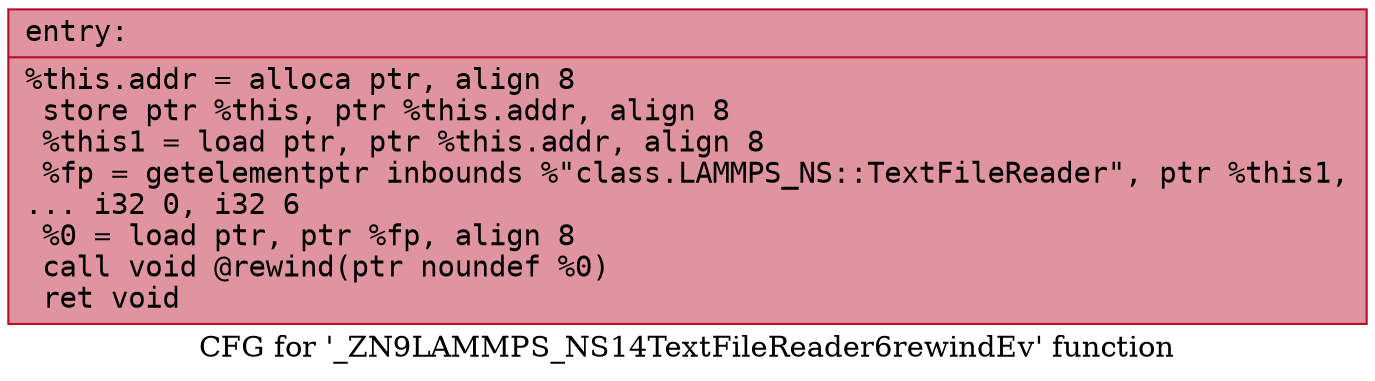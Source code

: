 digraph "CFG for '_ZN9LAMMPS_NS14TextFileReader6rewindEv' function" {
	label="CFG for '_ZN9LAMMPS_NS14TextFileReader6rewindEv' function";

	Node0x557f5f69c0d0 [shape=record,color="#b70d28ff", style=filled, fillcolor="#b70d2870" fontname="Courier",label="{entry:\l|  %this.addr = alloca ptr, align 8\l  store ptr %this, ptr %this.addr, align 8\l  %this1 = load ptr, ptr %this.addr, align 8\l  %fp = getelementptr inbounds %\"class.LAMMPS_NS::TextFileReader\", ptr %this1,\l... i32 0, i32 6\l  %0 = load ptr, ptr %fp, align 8\l  call void @rewind(ptr noundef %0)\l  ret void\l}"];
}
